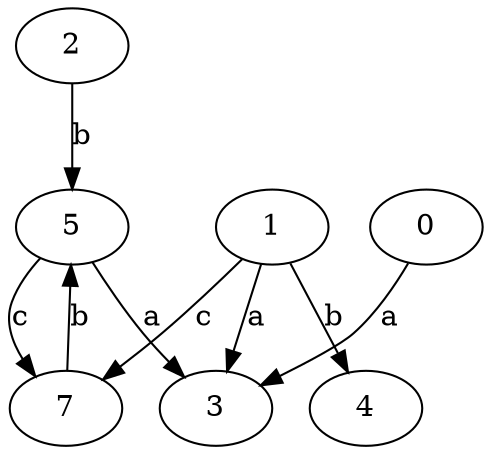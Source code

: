 strict digraph  {
0;
2;
3;
4;
5;
1;
7;
0 -> 3  [label=a];
2 -> 5  [label=b];
5 -> 3  [label=a];
5 -> 7  [label=c];
1 -> 3  [label=a];
1 -> 4  [label=b];
1 -> 7  [label=c];
7 -> 5  [label=b];
}
